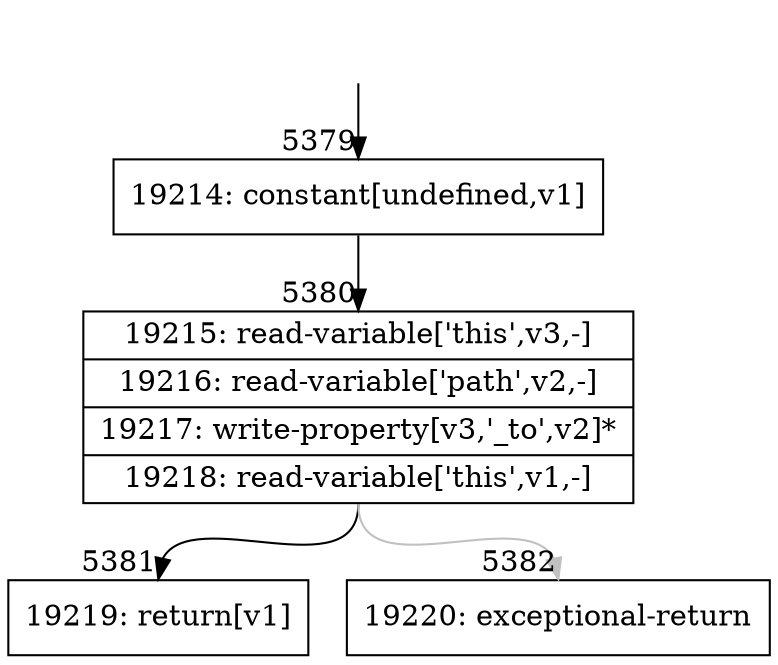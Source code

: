 digraph {
rankdir="TD"
BB_entry430[shape=none,label=""];
BB_entry430 -> BB5379 [tailport=s, headport=n, headlabel="    5379"]
BB5379 [shape=record label="{19214: constant[undefined,v1]}" ] 
BB5379 -> BB5380 [tailport=s, headport=n, headlabel="      5380"]
BB5380 [shape=record label="{19215: read-variable['this',v3,-]|19216: read-variable['path',v2,-]|19217: write-property[v3,'_to',v2]*|19218: read-variable['this',v1,-]}" ] 
BB5380 -> BB5381 [tailport=s, headport=n, headlabel="      5381"]
BB5380 -> BB5382 [tailport=s, headport=n, color=gray, headlabel="      5382"]
BB5381 [shape=record label="{19219: return[v1]}" ] 
BB5382 [shape=record label="{19220: exceptional-return}" ] 
//#$~ 9753
}
